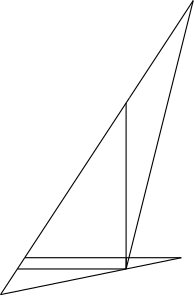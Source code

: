 <?xml version="1.0"?>
<!DOCTYPE ipe SYSTEM "ipe.dtd">
<ipe version="70107" creator="Ipe 7.2.2">
<info created="D:20180923160851" modified="D:20180923165054"/>
<ipestyle name="basic">
<symbol name="arrow/arc(spx)">
<path stroke="sym-stroke" fill="sym-stroke" pen="sym-pen">
0 0 m
-1 0.333 l
-1 -0.333 l
h
</path>
</symbol>
<symbol name="arrow/farc(spx)">
<path stroke="sym-stroke" fill="white" pen="sym-pen">
0 0 m
-1 0.333 l
-1 -0.333 l
h
</path>
</symbol>
<symbol name="arrow/ptarc(spx)">
<path stroke="sym-stroke" fill="sym-stroke" pen="sym-pen">
0 0 m
-1 0.333 l
-0.8 0 l
-1 -0.333 l
h
</path>
</symbol>
<symbol name="arrow/fptarc(spx)">
<path stroke="sym-stroke" fill="white" pen="sym-pen">
0 0 m
-1 0.333 l
-0.8 0 l
-1 -0.333 l
h
</path>
</symbol>
<symbol name="mark/circle(sx)" transformations="translations">
<path fill="sym-stroke">
0.6 0 0 0.6 0 0 e
0.4 0 0 0.4 0 0 e
</path>
</symbol>
<symbol name="mark/disk(sx)" transformations="translations">
<path fill="sym-stroke">
0.6 0 0 0.6 0 0 e
</path>
</symbol>
<symbol name="mark/fdisk(sfx)" transformations="translations">
<group>
<path fill="sym-fill">
0.5 0 0 0.5 0 0 e
</path>
<path fill="sym-stroke" fillrule="eofill">
0.6 0 0 0.6 0 0 e
0.4 0 0 0.4 0 0 e
</path>
</group>
</symbol>
<symbol name="mark/box(sx)" transformations="translations">
<path fill="sym-stroke" fillrule="eofill">
-0.6 -0.6 m
0.6 -0.6 l
0.6 0.6 l
-0.6 0.6 l
h
-0.4 -0.4 m
0.4 -0.4 l
0.4 0.4 l
-0.4 0.4 l
h
</path>
</symbol>
<symbol name="mark/square(sx)" transformations="translations">
<path fill="sym-stroke">
-0.6 -0.6 m
0.6 -0.6 l
0.6 0.6 l
-0.6 0.6 l
h
</path>
</symbol>
<symbol name="mark/fsquare(sfx)" transformations="translations">
<group>
<path fill="sym-fill">
-0.5 -0.5 m
0.5 -0.5 l
0.5 0.5 l
-0.5 0.5 l
h
</path>
<path fill="sym-stroke" fillrule="eofill">
-0.6 -0.6 m
0.6 -0.6 l
0.6 0.6 l
-0.6 0.6 l
h
-0.4 -0.4 m
0.4 -0.4 l
0.4 0.4 l
-0.4 0.4 l
h
</path>
</group>
</symbol>
<symbol name="mark/cross(sx)" transformations="translations">
<group>
<path fill="sym-stroke">
-0.43 -0.57 m
0.57 0.43 l
0.43 0.57 l
-0.57 -0.43 l
h
</path>
<path fill="sym-stroke">
-0.43 0.57 m
0.57 -0.43 l
0.43 -0.57 l
-0.57 0.43 l
h
</path>
</group>
</symbol>
<symbol name="arrow/fnormal(spx)">
<path stroke="sym-stroke" fill="white" pen="sym-pen">
0 0 m
-1 0.333 l
-1 -0.333 l
h
</path>
</symbol>
<symbol name="arrow/pointed(spx)">
<path stroke="sym-stroke" fill="sym-stroke" pen="sym-pen">
0 0 m
-1 0.333 l
-0.8 0 l
-1 -0.333 l
h
</path>
</symbol>
<symbol name="arrow/fpointed(spx)">
<path stroke="sym-stroke" fill="white" pen="sym-pen">
0 0 m
-1 0.333 l
-0.8 0 l
-1 -0.333 l
h
</path>
</symbol>
<symbol name="arrow/linear(spx)">
<path stroke="sym-stroke" pen="sym-pen">
-1 0.333 m
0 0 l
-1 -0.333 l
</path>
</symbol>
<symbol name="arrow/fdouble(spx)">
<path stroke="sym-stroke" fill="white" pen="sym-pen">
0 0 m
-1 0.333 l
-1 -0.333 l
h
-1 0 m
-2 0.333 l
-2 -0.333 l
h
</path>
</symbol>
<symbol name="arrow/double(spx)">
<path stroke="sym-stroke" fill="sym-stroke" pen="sym-pen">
0 0 m
-1 0.333 l
-1 -0.333 l
h
-1 0 m
-2 0.333 l
-2 -0.333 l
h
</path>
</symbol>
<pen name="heavier" value="0.8"/>
<pen name="fat" value="1.2"/>
<pen name="ultrafat" value="2"/>
<symbolsize name="large" value="5"/>
<symbolsize name="small" value="2"/>
<symbolsize name="tiny" value="1.1"/>
<arrowsize name="large" value="10"/>
<arrowsize name="small" value="5"/>
<arrowsize name="tiny" value="3"/>
<color name="red" value="1 0 0"/>
<color name="green" value="0 1 0"/>
<color name="blue" value="0 0 1"/>
<color name="yellow" value="1 1 0"/>
<color name="orange" value="1 0.647 0"/>
<color name="gold" value="1 0.843 0"/>
<color name="purple" value="0.627 0.125 0.941"/>
<color name="gray" value="0.745"/>
<color name="brown" value="0.647 0.165 0.165"/>
<color name="navy" value="0 0 0.502"/>
<color name="pink" value="1 0.753 0.796"/>
<color name="seagreen" value="0.18 0.545 0.341"/>
<color name="turquoise" value="0.251 0.878 0.816"/>
<color name="violet" value="0.933 0.51 0.933"/>
<color name="darkblue" value="0 0 0.545"/>
<color name="darkcyan" value="0 0.545 0.545"/>
<color name="darkgray" value="0.663"/>
<color name="darkgreen" value="0 0.392 0"/>
<color name="darkmagenta" value="0.545 0 0.545"/>
<color name="darkorange" value="1 0.549 0"/>
<color name="darkred" value="0.545 0 0"/>
<color name="lightblue" value="0.678 0.847 0.902"/>
<color name="lightcyan" value="0.878 1 1"/>
<color name="lightgray" value="0.827"/>
<color name="lightgreen" value="0.565 0.933 0.565"/>
<color name="lightyellow" value="1 1 0.878"/>
<dashstyle name="dashed" value="[4] 0"/>
<dashstyle name="dotted" value="[1 3] 0"/>
<dashstyle name="dash dotted" value="[4 2 1 2] 0"/>
<dashstyle name="dash dot dotted" value="[4 2 1 2 1 2] 0"/>
<textsize name="large" value="\large"/>
<textsize name="Large" value="\Large"/>
<textsize name="LARGE" value="\LARGE"/>
<textsize name="huge" value="\huge"/>
<textsize name="Huge" value="\Huge"/>
<textsize name="small" value="\small"/>
<textsize name="footnote" value="\footnotesize"/>
<textsize name="tiny" value="\tiny"/>
<textstyle name="center" begin="\begin{center}" end="\end{center}"/>
<textstyle name="itemize" begin="\begin{itemize}" end="\end{itemize}"/>
<textstyle name="item" begin="\begin{itemize}\item{}" end="\end{itemize}"/>
<gridsize name="4 pts" value="4"/>
<gridsize name="8 pts (~3 mm)" value="8"/>
<gridsize name="16 pts (~6 mm)" value="16"/>
<gridsize name="32 pts (~12 mm)" value="32"/>
<gridsize name="10 pts (~3.5 mm)" value="10"/>
<gridsize name="20 pts (~7 mm)" value="20"/>
<gridsize name="14 pts (~5 mm)" value="14"/>
<gridsize name="28 pts (~10 mm)" value="28"/>
<gridsize name="56 pts (~20 mm)" value="56"/>
<anglesize name="90 deg" value="90"/>
<anglesize name="60 deg" value="60"/>
<anglesize name="45 deg" value="45"/>
<anglesize name="30 deg" value="30"/>
<anglesize name="22.5 deg" value="22.5"/>
<opacity name="10%" value="0.1"/>
<opacity name="30%" value="0.3"/>
<opacity name="50%" value="0.5"/>
<opacity name="75%" value="0.75"/>
<tiling name="falling" angle="-60" step="4" width="1"/>
<tiling name="rising" angle="30" step="4" width="1"/>
</ipestyle>
<ipestyle name="frank">
<arrowsize name="normal" value="5"/>
<arrowsize name="large" value="8"/>
<arrowsize name="huge" value="10"/>
<arrowsize name="small" value="3"/>
<arrowsize name="tiny" value="1"/>
<dashstyle name="dashed" value="[2 2] 0"/>
<dashstyle name="dotted" value="[0.5 1] 0"/>
<dashstyle name="dash dotted" value="[4 2 1 2] 0"/>
<dashstyle name="dash dot dotted" value="[4 2 1 2 1 2] 0"/>
<gridsize name="1 pts" value="1"/>
<gridsize name="2 pts" value="2"/>
<opacity name="10%" value="0.1"/>
<opacity name="30%" value="0.3"/>
<opacity name="50%" value="0.5"/>
<opacity name="20%" value="0.2"/>
<opacity name="40%" value="0.4"/>
<opacity name="60%" value="0.6"/>
<opacity name="70%" value="0.7"/>
<opacity name="80%" value="0.8"/>
<opacity name="90%" value="0.9"/>
</ipestyle>
<page>
<layer name="alpha"/>
<view layers="alpha" active="alpha"/>
<path layer="alpha" matrix="10.8138 0 0 10.8138 316.225 78.0153" stroke="0">
-18.375 0.375 m
-15 0.375 l
</path>
<path matrix="10.8138 0 0 10.8138 316.225 78.0153" stroke="0">
-15 0.375 m
-14.9925 0.375 l
</path>
<path matrix="10.8138 0 0 10.8138 316.225 78.0153" stroke="0">
-14.9925 0.375 m
-14.9063 0.375 l
</path>
<path matrix="10.8138 0 0 10.8138 316.225 78.0153" stroke="0">
-14.9063 0.375 m
-13.1625 0.375 l
</path>
<path matrix="10.8138 0 0 10.8138 316.225 78.0153" stroke="0">
-19.1795 -0.852965 m
-18.6207 0 l
</path>
<path matrix="10.8138 0 0 10.8138 316.225 78.0153" stroke="0">
-18.6207 0 m
-18.375 0.375 l
</path>
<path matrix="10.8138 0 0 10.8138 316.225 78.0153" stroke="0">
-18.375 0.375 m
-15 5.52632 l
</path>
<path matrix="10.8138 0 0 10.8138 316.225 78.0153" stroke="0">
-15 5.52632 m
-14.886 5.70033 l
</path>
<path matrix="10.8138 0 0 10.8138 316.225 78.0153" stroke="0">
-14.886 5.70033 m
-12.766 8.93617 l
</path>
<path matrix="10.8138 0 0 10.8138 316.225 78.0153" stroke="0">
-15 0 m
-15 0 l
</path>
<path matrix="10.8138 0 0 10.8138 316.225 78.0153" stroke="0">
-15 0 m
-15 0 l
</path>
<path matrix="10.8138 0 0 10.8138 316.225 78.0153" stroke="0">
-15 0 m
-15 0 l
</path>
<path matrix="10.8138 0 0 10.8138 316.225 78.0153" stroke="0">
-15 0 m
-14.9063 0.375 l
</path>
<path matrix="10.8138 0 0 10.8138 316.225 78.0153" stroke="0">
-14.9063 0.375 m
-12.766 8.93617 l
</path>
<path matrix="10.8138 0 0 10.8138 316.225 78.0153" stroke="0">
-15 0 m
-15 0 l
</path>
<path matrix="10.8138 0 0 10.8138 316.225 78.0153" stroke="0">
-15 0 m
-15 0 l
</path>
<path matrix="10.8138 0 0 10.8138 316.225 78.0153" stroke="0">
-15 0 m
-15 0 l
</path>
<path matrix="10.8138 0 0 10.8138 316.225 78.0153" stroke="0">
-15 0 m
-14.9925 0.375 l
</path>
<path matrix="10.8138 0 0 10.8138 316.225 78.0153" stroke="0">
-15 0 m
-15 0 l
</path>
<path matrix="10.8138 0 0 10.8138 316.225 78.0153" stroke="0">
-15 0 m
-15 0 l
</path>
<path matrix="10.8138 0 0 10.8138 316.225 78.0153" stroke="0">
-15 0 m
-15 0 l
</path>
<path matrix="10.8138 0 0 10.8138 316.225 78.0153" stroke="0">
-15 0 m
-15 0.375 l
</path>
<path matrix="10.8138 0 0 10.8138 316.225 78.0153" stroke="0">
-15 0.375 m
-15 5.52632 l
</path>
<path matrix="10.8138 0 0 10.8138 316.225 78.0153" stroke="0">
-19.1795 -0.852965 m
-15 0 l
</path>
<path matrix="10.8138 0 0 10.8138 316.225 78.0153" stroke="0">
-15 0 m
-15 0 l
</path>
<path matrix="10.8138 0 0 10.8138 316.225 78.0153" stroke="0">
-15 0 m
-15 0 l
</path>
<path matrix="10.8138 0 0 10.8138 316.225 78.0153" stroke="0">
-15 0 m
-15 0 l
</path>
<path matrix="10.8138 0 0 10.8138 316.225 78.0153" stroke="0">
-15 0 m
-13.1625 0.375 l
</path>
<path matrix="10.8138 0 0 10.8138 316.225 78.0153" stroke="0">
-18.6207 0 m
-15 0 l
</path>
<path matrix="10.8138 0 0 10.8138 316.225 78.0153" stroke="0">
-15 0 m
-15 0 l
</path>
<path matrix="10.8138 0 0 10.8138 316.225 78.0153" stroke="0">
-15 0 m
-15 0 l
</path>
<path matrix="10.8138 0 0 10.8138 316.225 78.0153" stroke="0">
-15 0 m
-15 0 l
</path>
</page>
</ipe>
